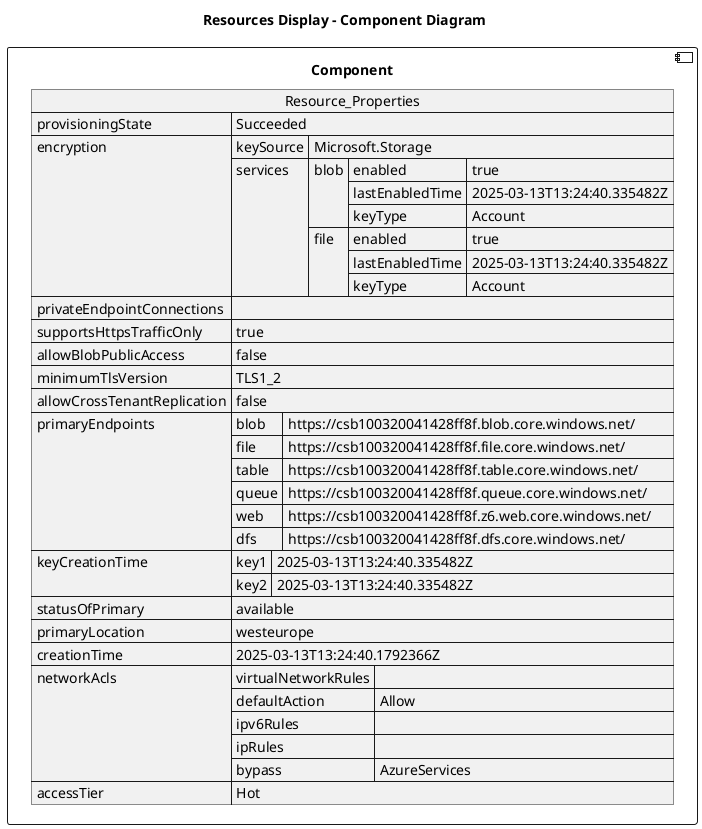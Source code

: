 @startuml

title Resources Display - Component Diagram

component Component {

json  Resource_Properties {
  "provisioningState": "Succeeded",
  "encryption": {
    "keySource": "Microsoft.Storage",
    "services": {
      "blob": {
        "enabled": true,
        "lastEnabledTime": "2025-03-13T13:24:40.335482Z",
        "keyType": "Account"
      },
      "file": {
        "enabled": true,
        "lastEnabledTime": "2025-03-13T13:24:40.335482Z",
        "keyType": "Account"
      }
    }
  },
  "privateEndpointConnections": [],
  "supportsHttpsTrafficOnly": true,
  "allowBlobPublicAccess": false,
  "minimumTlsVersion": "TLS1_2",
  "allowCrossTenantReplication": false,
  "primaryEndpoints": {
    "blob": "https://csb100320041428ff8f.blob.core.windows.net/",
    "file": "https://csb100320041428ff8f.file.core.windows.net/",
    "table": "https://csb100320041428ff8f.table.core.windows.net/",
    "queue": "https://csb100320041428ff8f.queue.core.windows.net/",
    "web": "https://csb100320041428ff8f.z6.web.core.windows.net/",
    "dfs": "https://csb100320041428ff8f.dfs.core.windows.net/"
  },
  "keyCreationTime": {
    "key1": "2025-03-13T13:24:40.335482Z",
    "key2": "2025-03-13T13:24:40.335482Z"
  },
  "statusOfPrimary": "available",
  "primaryLocation": "westeurope",
  "creationTime": "2025-03-13T13:24:40.1792366Z",
  "networkAcls": {
    "virtualNetworkRules": [],
    "defaultAction": "Allow",
    "ipv6Rules": [],
    "ipRules": [],
    "bypass": "AzureServices"
  },
  "accessTier": "Hot"
}
}
@enduml
